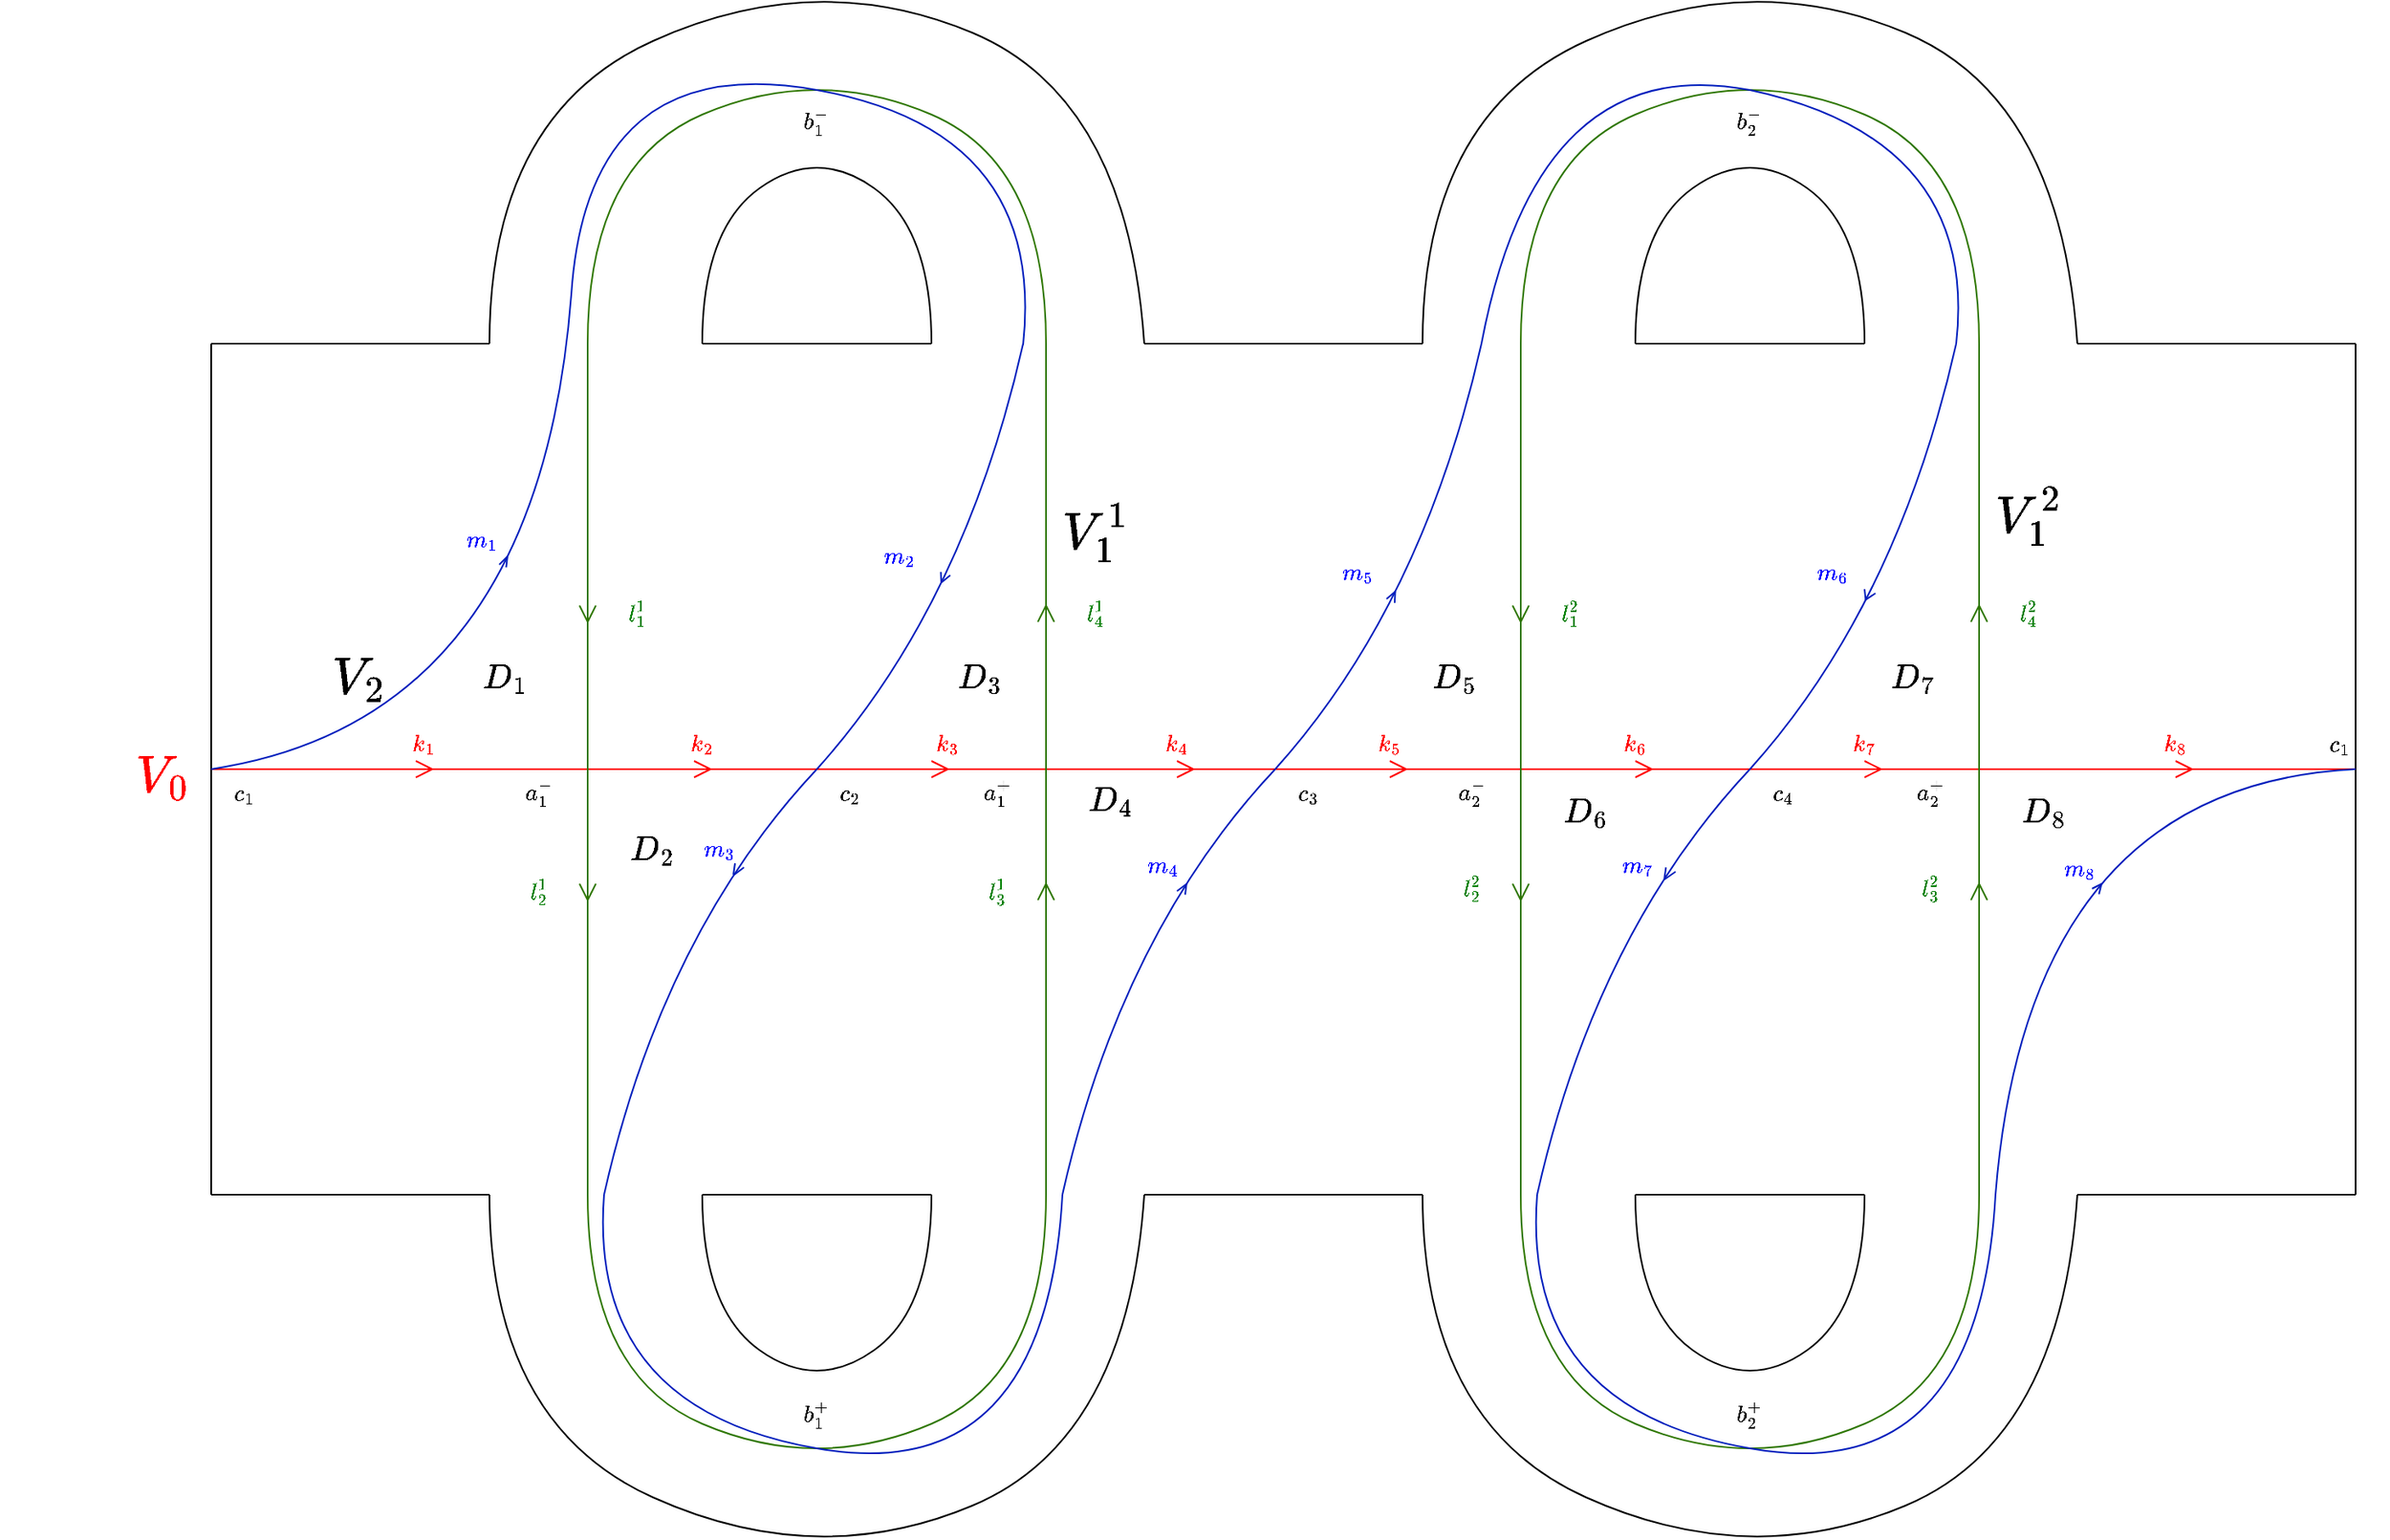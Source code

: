 <mxfile version="24.0.4" type="github">
  <diagram name="Page-1" id="Z_6jJXreDWMoBdkQwuBQ">
    <mxGraphModel dx="1500" dy="934" grid="1" gridSize="10" guides="1" tooltips="1" connect="1" arrows="1" fold="1" page="1" pageScale="1" pageWidth="1700" pageHeight="1100" math="1" shadow="0">
      <root>
        <mxCell id="0" />
        <mxCell id="1" parent="0" />
        <mxCell id="lzTJ7oMeltYPbNWA7_HH-1" value="" style="endArrow=none;html=1;rounded=0;" parent="1" edge="1">
          <mxGeometry width="50" height="50" relative="1" as="geometry">
            <mxPoint x="160" y="760" as="sourcePoint" />
            <mxPoint x="160" y="240" as="targetPoint" />
          </mxGeometry>
        </mxCell>
        <mxCell id="lzTJ7oMeltYPbNWA7_HH-2" value="" style="endArrow=none;html=1;rounded=0;" parent="1" edge="1">
          <mxGeometry width="50" height="50" relative="1" as="geometry">
            <mxPoint x="1470" y="760" as="sourcePoint" />
            <mxPoint x="1470" y="240" as="targetPoint" />
          </mxGeometry>
        </mxCell>
        <mxCell id="lzTJ7oMeltYPbNWA7_HH-3" value="" style="endArrow=none;html=1;rounded=0;" parent="1" edge="1">
          <mxGeometry width="50" height="50" relative="1" as="geometry">
            <mxPoint x="160" y="240" as="sourcePoint" />
            <mxPoint x="330" y="240" as="targetPoint" />
          </mxGeometry>
        </mxCell>
        <mxCell id="lzTJ7oMeltYPbNWA7_HH-4" value="" style="endArrow=none;html=1;rounded=0;" parent="1" edge="1">
          <mxGeometry width="50" height="50" relative="1" as="geometry">
            <mxPoint x="1300" y="240" as="sourcePoint" />
            <mxPoint x="1470" y="240" as="targetPoint" />
          </mxGeometry>
        </mxCell>
        <mxCell id="lzTJ7oMeltYPbNWA7_HH-5" value="" style="endArrow=none;html=1;rounded=0;" parent="1" edge="1">
          <mxGeometry width="50" height="50" relative="1" as="geometry">
            <mxPoint x="160" y="760" as="sourcePoint" />
            <mxPoint x="330" y="760" as="targetPoint" />
          </mxGeometry>
        </mxCell>
        <mxCell id="lzTJ7oMeltYPbNWA7_HH-6" value="" style="endArrow=none;html=1;rounded=0;" parent="1" edge="1">
          <mxGeometry width="50" height="50" relative="1" as="geometry">
            <mxPoint x="1300" y="760" as="sourcePoint" />
            <mxPoint x="1470" y="760" as="targetPoint" />
          </mxGeometry>
        </mxCell>
        <mxCell id="lzTJ7oMeltYPbNWA7_HH-7" value="" style="curved=1;endArrow=none;html=1;rounded=0;endFill=0;" parent="1" edge="1">
          <mxGeometry width="50" height="50" relative="1" as="geometry">
            <mxPoint x="330" y="240" as="sourcePoint" />
            <mxPoint x="730" y="240" as="targetPoint" />
            <Array as="points">
              <mxPoint x="330" y="100" />
              <mxPoint x="530" y="10" />
              <mxPoint x="720" y="90" />
            </Array>
          </mxGeometry>
        </mxCell>
        <mxCell id="lzTJ7oMeltYPbNWA7_HH-8" value="" style="endArrow=none;html=1;rounded=0;" parent="1" edge="1">
          <mxGeometry width="50" height="50" relative="1" as="geometry">
            <mxPoint x="730" y="240" as="sourcePoint" />
            <mxPoint x="900" y="240" as="targetPoint" />
          </mxGeometry>
        </mxCell>
        <mxCell id="lzTJ7oMeltYPbNWA7_HH-9" value="" style="curved=1;endArrow=none;html=1;rounded=0;endFill=0;" parent="1" edge="1">
          <mxGeometry width="50" height="50" relative="1" as="geometry">
            <mxPoint x="900" y="240" as="sourcePoint" />
            <mxPoint x="1300" y="240" as="targetPoint" />
            <Array as="points">
              <mxPoint x="900" y="100" />
              <mxPoint x="1100" y="10" />
              <mxPoint x="1290" y="90" />
            </Array>
          </mxGeometry>
        </mxCell>
        <mxCell id="lzTJ7oMeltYPbNWA7_HH-10" value="" style="curved=1;endArrow=none;html=1;rounded=0;endFill=0;" parent="1" edge="1">
          <mxGeometry width="50" height="50" relative="1" as="geometry">
            <mxPoint x="330" y="760" as="sourcePoint" />
            <mxPoint x="730" y="760" as="targetPoint" />
            <Array as="points">
              <mxPoint x="330" y="900" />
              <mxPoint x="530" y="990" />
              <mxPoint x="720" y="910" />
            </Array>
          </mxGeometry>
        </mxCell>
        <mxCell id="lzTJ7oMeltYPbNWA7_HH-11" value="" style="endArrow=none;html=1;rounded=0;" parent="1" edge="1">
          <mxGeometry width="50" height="50" relative="1" as="geometry">
            <mxPoint x="730" y="760" as="sourcePoint" />
            <mxPoint x="900" y="760" as="targetPoint" />
          </mxGeometry>
        </mxCell>
        <mxCell id="lzTJ7oMeltYPbNWA7_HH-12" value="" style="curved=1;endArrow=none;html=1;rounded=0;endFill=0;" parent="1" edge="1">
          <mxGeometry width="50" height="50" relative="1" as="geometry">
            <mxPoint x="900" y="760" as="sourcePoint" />
            <mxPoint x="1300" y="760" as="targetPoint" />
            <Array as="points">
              <mxPoint x="900" y="900" />
              <mxPoint x="1100" y="990" />
              <mxPoint x="1290" y="910" />
            </Array>
          </mxGeometry>
        </mxCell>
        <mxCell id="lzTJ7oMeltYPbNWA7_HH-13" value="" style="curved=1;endArrow=none;html=1;rounded=0;endFill=0;" parent="1" edge="1">
          <mxGeometry width="50" height="50" relative="1" as="geometry">
            <mxPoint x="460" y="240" as="sourcePoint" />
            <mxPoint x="600" y="240" as="targetPoint" />
            <Array as="points">
              <mxPoint x="460" y="170" />
              <mxPoint x="530" y="120" />
              <mxPoint x="600" y="170" />
            </Array>
          </mxGeometry>
        </mxCell>
        <mxCell id="lzTJ7oMeltYPbNWA7_HH-14" value="" style="curved=1;endArrow=none;html=1;rounded=0;endFill=0;" parent="1" edge="1">
          <mxGeometry width="50" height="50" relative="1" as="geometry">
            <mxPoint x="1030" y="240" as="sourcePoint" />
            <mxPoint x="1170" y="240" as="targetPoint" />
            <Array as="points">
              <mxPoint x="1030" y="170" />
              <mxPoint x="1100" y="120" />
              <mxPoint x="1170" y="170" />
            </Array>
          </mxGeometry>
        </mxCell>
        <mxCell id="lzTJ7oMeltYPbNWA7_HH-15" value="" style="endArrow=none;html=1;rounded=0;" parent="1" edge="1">
          <mxGeometry width="50" height="50" relative="1" as="geometry">
            <mxPoint x="460" y="240" as="sourcePoint" />
            <mxPoint x="600" y="240" as="targetPoint" />
          </mxGeometry>
        </mxCell>
        <mxCell id="lzTJ7oMeltYPbNWA7_HH-16" value="" style="endArrow=none;html=1;rounded=0;" parent="1" edge="1">
          <mxGeometry width="50" height="50" relative="1" as="geometry">
            <mxPoint x="1030" y="240" as="sourcePoint" />
            <mxPoint x="1170" y="240" as="targetPoint" />
          </mxGeometry>
        </mxCell>
        <mxCell id="lzTJ7oMeltYPbNWA7_HH-17" value="" style="curved=1;endArrow=none;html=1;rounded=0;endFill=0;" parent="1" edge="1">
          <mxGeometry width="50" height="50" relative="1" as="geometry">
            <mxPoint x="460" y="760.0" as="sourcePoint" />
            <mxPoint x="600" y="760.0" as="targetPoint" />
            <Array as="points">
              <mxPoint x="460" y="830.0" />
              <mxPoint x="530" y="880.0" />
              <mxPoint x="600" y="830.0" />
            </Array>
          </mxGeometry>
        </mxCell>
        <mxCell id="lzTJ7oMeltYPbNWA7_HH-18" value="" style="curved=1;endArrow=none;html=1;rounded=0;endFill=0;" parent="1" edge="1">
          <mxGeometry width="50" height="50" relative="1" as="geometry">
            <mxPoint x="1030" y="760.0" as="sourcePoint" />
            <mxPoint x="1170" y="760.0" as="targetPoint" />
            <Array as="points">
              <mxPoint x="1030" y="830.0" />
              <mxPoint x="1100" y="880.0" />
              <mxPoint x="1170" y="830.0" />
            </Array>
          </mxGeometry>
        </mxCell>
        <mxCell id="lzTJ7oMeltYPbNWA7_HH-19" value="" style="endArrow=none;html=1;rounded=0;" parent="1" edge="1">
          <mxGeometry width="50" height="50" relative="1" as="geometry">
            <mxPoint x="460" y="760" as="sourcePoint" />
            <mxPoint x="600" y="760" as="targetPoint" />
          </mxGeometry>
        </mxCell>
        <mxCell id="lzTJ7oMeltYPbNWA7_HH-20" value="" style="endArrow=none;html=1;rounded=0;" parent="1" edge="1">
          <mxGeometry width="50" height="50" relative="1" as="geometry">
            <mxPoint x="1030" y="760" as="sourcePoint" />
            <mxPoint x="1170" y="760" as="targetPoint" />
          </mxGeometry>
        </mxCell>
        <mxCell id="lzTJ7oMeltYPbNWA7_HH-21" value="" style="endArrow=none;html=1;rounded=0;fillColor=#e51400;strokeColor=#FF0000;" parent="1" edge="1">
          <mxGeometry width="50" height="50" relative="1" as="geometry">
            <mxPoint x="160" y="500" as="sourcePoint" />
            <mxPoint x="1470" y="500" as="targetPoint" />
          </mxGeometry>
        </mxCell>
        <mxCell id="lzTJ7oMeltYPbNWA7_HH-22" value="" style="endArrow=none;html=1;rounded=0;fillColor=#60a917;strokeColor=#2D7600;" parent="1" edge="1">
          <mxGeometry width="50" height="50" relative="1" as="geometry">
            <mxPoint x="390" y="760" as="sourcePoint" />
            <mxPoint x="390" y="240" as="targetPoint" />
          </mxGeometry>
        </mxCell>
        <mxCell id="lzTJ7oMeltYPbNWA7_HH-23" value="" style="endArrow=none;html=1;rounded=0;fillColor=#60a917;strokeColor=#2D7600;" parent="1" edge="1">
          <mxGeometry width="50" height="50" relative="1" as="geometry">
            <mxPoint x="670" y="760" as="sourcePoint" />
            <mxPoint x="670" y="240" as="targetPoint" />
          </mxGeometry>
        </mxCell>
        <mxCell id="lzTJ7oMeltYPbNWA7_HH-24" value="" style="endArrow=none;html=1;rounded=0;fillColor=#60a917;strokeColor=#2D7600;" parent="1" edge="1">
          <mxGeometry width="50" height="50" relative="1" as="geometry">
            <mxPoint x="960" y="760" as="sourcePoint" />
            <mxPoint x="960" y="240" as="targetPoint" />
          </mxGeometry>
        </mxCell>
        <mxCell id="lzTJ7oMeltYPbNWA7_HH-25" value="" style="endArrow=none;html=1;rounded=0;fillColor=#60a917;strokeColor=#2D7600;" parent="1" edge="1">
          <mxGeometry width="50" height="50" relative="1" as="geometry">
            <mxPoint x="1240" y="760" as="sourcePoint" />
            <mxPoint x="1240" y="240" as="targetPoint" />
          </mxGeometry>
        </mxCell>
        <mxCell id="lzTJ7oMeltYPbNWA7_HH-26" value="" style="curved=1;endArrow=none;html=1;rounded=0;endFill=0;fillColor=#60a917;strokeColor=#2D7600;" parent="1" edge="1">
          <mxGeometry width="50" height="50" relative="1" as="geometry">
            <mxPoint x="390" y="240" as="sourcePoint" />
            <mxPoint x="670" y="240" as="targetPoint" />
            <Array as="points">
              <mxPoint x="390" y="130" />
              <mxPoint x="530" y="70" />
              <mxPoint x="670" y="130" />
            </Array>
          </mxGeometry>
        </mxCell>
        <mxCell id="lzTJ7oMeltYPbNWA7_HH-27" value="" style="curved=1;endArrow=none;html=1;rounded=0;endFill=0;fillColor=#60a917;strokeColor=#2D7600;" parent="1" edge="1">
          <mxGeometry width="50" height="50" relative="1" as="geometry">
            <mxPoint x="960" y="240" as="sourcePoint" />
            <mxPoint x="1240" y="240" as="targetPoint" />
            <Array as="points">
              <mxPoint x="960" y="130" />
              <mxPoint x="1100" y="70" />
              <mxPoint x="1240" y="130" />
            </Array>
          </mxGeometry>
        </mxCell>
        <mxCell id="lzTJ7oMeltYPbNWA7_HH-28" value="" style="curved=1;endArrow=none;html=1;rounded=0;endFill=0;fillColor=#60a917;strokeColor=#2D7600;" parent="1" edge="1">
          <mxGeometry width="50" height="50" relative="1" as="geometry">
            <mxPoint x="390" y="760" as="sourcePoint" />
            <mxPoint x="670" y="760" as="targetPoint" />
            <Array as="points">
              <mxPoint x="390" y="870" />
              <mxPoint x="530" y="930" />
              <mxPoint x="670" y="870" />
            </Array>
          </mxGeometry>
        </mxCell>
        <mxCell id="lzTJ7oMeltYPbNWA7_HH-29" value="" style="curved=1;endArrow=none;html=1;rounded=0;endFill=0;fillColor=#60a917;strokeColor=#2D7600;" parent="1" edge="1">
          <mxGeometry width="50" height="50" relative="1" as="geometry">
            <mxPoint x="960" y="760" as="sourcePoint" />
            <mxPoint x="1240" y="760" as="targetPoint" />
            <Array as="points">
              <mxPoint x="960" y="870" />
              <mxPoint x="1100" y="930" />
              <mxPoint x="1240" y="870" />
            </Array>
          </mxGeometry>
        </mxCell>
        <mxCell id="lzTJ7oMeltYPbNWA7_HH-30" value="" style="curved=1;endArrow=none;html=1;rounded=0;endFill=0;fillColor=#0050ef;strokeColor=#001DBC;" parent="1" edge="1">
          <mxGeometry width="50" height="50" relative="1" as="geometry">
            <mxPoint x="160" y="500" as="sourcePoint" />
            <mxPoint x="380" y="210" as="targetPoint" />
            <Array as="points">
              <mxPoint x="360" y="470" />
            </Array>
          </mxGeometry>
        </mxCell>
        <mxCell id="lzTJ7oMeltYPbNWA7_HH-31" value="" style="curved=1;endArrow=none;html=1;rounded=0;endFill=0;fillColor=#0050ef;strokeColor=#001DBC;" parent="1" edge="1">
          <mxGeometry width="50" height="50" relative="1" as="geometry">
            <mxPoint x="380" y="210" as="sourcePoint" />
            <mxPoint x="530" y="85" as="targetPoint" />
            <Array as="points">
              <mxPoint x="390" y="60" />
            </Array>
          </mxGeometry>
        </mxCell>
        <mxCell id="lzTJ7oMeltYPbNWA7_HH-33" value="" style="curved=1;endArrow=none;html=1;rounded=0;endFill=0;fillColor=#0050ef;strokeColor=#001DBC;" parent="1" edge="1">
          <mxGeometry width="50" height="50" relative="1" as="geometry">
            <mxPoint x="656" y="240.727" as="sourcePoint" />
            <mxPoint x="530" y="85" as="targetPoint" />
            <Array as="points">
              <mxPoint x="670" y="110" />
            </Array>
          </mxGeometry>
        </mxCell>
        <mxCell id="lzTJ7oMeltYPbNWA7_HH-34" value="" style="curved=1;endArrow=none;html=1;rounded=0;endFill=0;fillColor=#0050ef;strokeColor=#001DBC;" parent="1" edge="1">
          <mxGeometry width="50" height="50" relative="1" as="geometry">
            <mxPoint x="530" y="500" as="sourcePoint" />
            <mxPoint x="656" y="240" as="targetPoint" />
            <Array as="points">
              <mxPoint x="620" y="400" />
            </Array>
          </mxGeometry>
        </mxCell>
        <mxCell id="lzTJ7oMeltYPbNWA7_HH-35" value="" style="curved=1;endArrow=none;html=1;rounded=0;endFill=0;fillColor=#0050ef;strokeColor=#001DBC;" parent="1" edge="1">
          <mxGeometry width="50" height="50" relative="1" as="geometry">
            <mxPoint x="530" y="500" as="sourcePoint" />
            <mxPoint x="400" y="760" as="targetPoint" />
            <Array as="points">
              <mxPoint x="436" y="600" />
            </Array>
          </mxGeometry>
        </mxCell>
        <mxCell id="lzTJ7oMeltYPbNWA7_HH-37" value="" style="curved=1;endArrow=none;html=1;rounded=0;endFill=0;fillColor=#0050ef;strokeColor=#001DBC;" parent="1" edge="1">
          <mxGeometry width="50" height="50" relative="1" as="geometry">
            <mxPoint x="400" y="760" as="sourcePoint" />
            <mxPoint x="530" y="915" as="targetPoint" />
            <Array as="points">
              <mxPoint x="390" y="890.727" />
            </Array>
          </mxGeometry>
        </mxCell>
        <mxCell id="lzTJ7oMeltYPbNWA7_HH-38" value="" style="curved=1;endArrow=none;html=1;rounded=0;endFill=0;fillColor=#0050ef;strokeColor=#001DBC;" parent="1" edge="1">
          <mxGeometry width="50" height="50" relative="1" as="geometry">
            <mxPoint x="680" y="760" as="sourcePoint" />
            <mxPoint x="530" y="915" as="targetPoint" />
            <Array as="points">
              <mxPoint x="670" y="940" />
            </Array>
          </mxGeometry>
        </mxCell>
        <mxCell id="lzTJ7oMeltYPbNWA7_HH-39" value="" style="curved=1;endArrow=none;html=1;rounded=0;endFill=0;fillColor=#0050ef;strokeColor=#001DBC;" parent="1" edge="1">
          <mxGeometry width="50" height="50" relative="1" as="geometry">
            <mxPoint x="810" y="500" as="sourcePoint" />
            <mxPoint x="680" y="760" as="targetPoint" />
            <Array as="points">
              <mxPoint x="716" y="600" />
            </Array>
          </mxGeometry>
        </mxCell>
        <mxCell id="lzTJ7oMeltYPbNWA7_HH-40" value="" style="curved=1;endArrow=none;html=1;rounded=0;endFill=0;fillColor=#0050ef;strokeColor=#001DBC;" parent="1" edge="1">
          <mxGeometry width="50" height="50" relative="1" as="geometry">
            <mxPoint x="810" y="500" as="sourcePoint" />
            <mxPoint x="936" y="240" as="targetPoint" />
            <Array as="points">
              <mxPoint x="900" y="400" />
            </Array>
          </mxGeometry>
        </mxCell>
        <mxCell id="lzTJ7oMeltYPbNWA7_HH-41" value="" style="curved=1;endArrow=none;html=1;rounded=0;endFill=0;fillColor=#0050ef;strokeColor=#001DBC;" parent="1" edge="1">
          <mxGeometry width="50" height="50" relative="1" as="geometry">
            <mxPoint x="936" y="240" as="sourcePoint" />
            <mxPoint x="1100" y="85" as="targetPoint" />
            <Array as="points">
              <mxPoint x="970" y="60" />
            </Array>
          </mxGeometry>
        </mxCell>
        <mxCell id="lzTJ7oMeltYPbNWA7_HH-42" value="" style="curved=1;endArrow=none;html=1;rounded=0;endFill=0;fillColor=#0050ef;strokeColor=#001DBC;" parent="1" edge="1">
          <mxGeometry width="50" height="50" relative="1" as="geometry">
            <mxPoint x="1226" y="240" as="sourcePoint" />
            <mxPoint x="1100" y="85" as="targetPoint" />
            <Array as="points">
              <mxPoint x="1240" y="115" />
            </Array>
          </mxGeometry>
        </mxCell>
        <mxCell id="lzTJ7oMeltYPbNWA7_HH-43" value="" style="curved=1;endArrow=none;html=1;rounded=0;endFill=0;fillColor=#0050ef;strokeColor=#001DBC;" parent="1" edge="1">
          <mxGeometry width="50" height="50" relative="1" as="geometry">
            <mxPoint x="1100" y="500" as="sourcePoint" />
            <mxPoint x="1226" y="240" as="targetPoint" />
            <Array as="points">
              <mxPoint x="1190" y="400" />
            </Array>
          </mxGeometry>
        </mxCell>
        <mxCell id="lzTJ7oMeltYPbNWA7_HH-44" value="" style="curved=1;endArrow=none;html=1;rounded=0;endFill=0;fillColor=#0050ef;strokeColor=#001DBC;" parent="1" edge="1">
          <mxGeometry width="50" height="50" relative="1" as="geometry">
            <mxPoint x="1100" y="500" as="sourcePoint" />
            <mxPoint x="970" y="760" as="targetPoint" />
            <Array as="points">
              <mxPoint x="1006" y="600" />
            </Array>
          </mxGeometry>
        </mxCell>
        <mxCell id="lzTJ7oMeltYPbNWA7_HH-45" value="" style="curved=1;endArrow=none;html=1;rounded=0;endFill=0;fillColor=#0050ef;strokeColor=#001DBC;" parent="1" edge="1">
          <mxGeometry width="50" height="50" relative="1" as="geometry">
            <mxPoint x="970" y="760" as="sourcePoint" />
            <mxPoint x="1100" y="915" as="targetPoint" />
            <Array as="points">
              <mxPoint x="960" y="890.727" />
            </Array>
          </mxGeometry>
        </mxCell>
        <mxCell id="lzTJ7oMeltYPbNWA7_HH-46" value="" style="curved=1;endArrow=none;html=1;rounded=0;endFill=0;fillColor=#0050ef;strokeColor=#001DBC;" parent="1" edge="1">
          <mxGeometry width="50" height="50" relative="1" as="geometry">
            <mxPoint x="1250" y="760" as="sourcePoint" />
            <mxPoint x="1100" y="915" as="targetPoint" />
            <Array as="points">
              <mxPoint x="1240" y="940" />
            </Array>
          </mxGeometry>
        </mxCell>
        <mxCell id="lzTJ7oMeltYPbNWA7_HH-47" value="" style="curved=1;endArrow=none;html=1;rounded=0;endFill=0;fillColor=#0050ef;strokeColor=#001DBC;" parent="1" edge="1">
          <mxGeometry width="50" height="50" relative="1" as="geometry">
            <mxPoint x="1470" y="500" as="sourcePoint" />
            <mxPoint x="1250" y="760" as="targetPoint" />
            <Array as="points">
              <mxPoint x="1270" y="510" />
            </Array>
          </mxGeometry>
        </mxCell>
        <mxCell id="lzTJ7oMeltYPbNWA7_HH-48" value="$$\textcolor{red}{V_0}$$" style="text;html=1;align=center;verticalAlign=middle;whiteSpace=wrap;rounded=0;fontSize=27;" parent="1" vertex="1">
          <mxGeometry x="100" y="490" width="60" height="30" as="geometry" />
        </mxCell>
        <mxCell id="lzTJ7oMeltYPbNWA7_HH-49" value="$$V_1^1$$" style="text;html=1;align=center;verticalAlign=middle;whiteSpace=wrap;rounded=0;fontSize=27;" parent="1" vertex="1">
          <mxGeometry x="670" y="340" width="60" height="30" as="geometry" />
        </mxCell>
        <mxCell id="lzTJ7oMeltYPbNWA7_HH-50" value="&lt;div&gt;$$V_1^2$$&lt;/div&gt;" style="text;html=1;align=center;verticalAlign=middle;whiteSpace=wrap;rounded=0;fontSize=27;" parent="1" vertex="1">
          <mxGeometry x="1240" y="330" width="60" height="30" as="geometry" />
        </mxCell>
        <mxCell id="lzTJ7oMeltYPbNWA7_HH-53" value="$$V_2$$" style="text;html=1;align=center;verticalAlign=middle;whiteSpace=wrap;rounded=0;fontSize=27;" parent="1" vertex="1">
          <mxGeometry x="220" y="430" width="60" height="30" as="geometry" />
        </mxCell>
        <mxCell id="lzTJ7oMeltYPbNWA7_HH-57" value="" style="endArrow=none;html=1;rounded=0;fillColor=#0050ef;strokeColor=#001DBC;" parent="1" edge="1">
          <mxGeometry width="50" height="50" relative="1" as="geometry">
            <mxPoint x="336" y="375" as="sourcePoint" />
            <mxPoint x="341" y="370" as="targetPoint" />
          </mxGeometry>
        </mxCell>
        <mxCell id="lzTJ7oMeltYPbNWA7_HH-58" value="" style="endArrow=none;html=1;rounded=0;fillColor=#0050ef;strokeColor=#001DBC;" parent="1" edge="1">
          <mxGeometry width="50" height="50" relative="1" as="geometry">
            <mxPoint x="340.2" y="376.7" as="sourcePoint" />
            <mxPoint x="341" y="370" as="targetPoint" />
          </mxGeometry>
        </mxCell>
        <mxCell id="lzTJ7oMeltYPbNWA7_HH-59" value="$$\textcolor{blue}{m_1}$$" style="text;html=1;align=center;verticalAlign=middle;whiteSpace=wrap;rounded=0;" parent="1" vertex="1">
          <mxGeometry x="310" y="350" width="30" height="20" as="geometry" />
        </mxCell>
        <mxCell id="lzTJ7oMeltYPbNWA7_HH-60" value="" style="endArrow=none;html=1;rounded=0;fillColor=#0050ef;strokeColor=#001DBC;" parent="1" edge="1">
          <mxGeometry width="50" height="50" relative="1" as="geometry">
            <mxPoint x="605.75" y="379.5" as="sourcePoint" />
            <mxPoint x="606" y="386" as="targetPoint" />
          </mxGeometry>
        </mxCell>
        <mxCell id="lzTJ7oMeltYPbNWA7_HH-62" value="" style="endArrow=none;html=1;rounded=0;fillColor=#0050ef;strokeColor=#001DBC;" parent="1" edge="1">
          <mxGeometry width="50" height="50" relative="1" as="geometry">
            <mxPoint x="611.5" y="381.5" as="sourcePoint" />
            <mxPoint x="606" y="386" as="targetPoint" />
          </mxGeometry>
        </mxCell>
        <mxCell id="lzTJ7oMeltYPbNWA7_HH-63" value="$$\textcolor{blue}{m_2}$$" style="text;html=1;align=center;verticalAlign=middle;whiteSpace=wrap;rounded=0;" parent="1" vertex="1">
          <mxGeometry x="560" y="360" width="40" height="20" as="geometry" />
        </mxCell>
        <mxCell id="lzTJ7oMeltYPbNWA7_HH-64" value="" style="endArrow=none;html=1;rounded=0;fillColor=#0050ef;strokeColor=#001DBC;" parent="1" edge="1">
          <mxGeometry width="50" height="50" relative="1" as="geometry">
            <mxPoint x="485.5" y="560" as="sourcePoint" />
            <mxPoint x="479.5" y="564.5" as="targetPoint" />
          </mxGeometry>
        </mxCell>
        <mxCell id="lzTJ7oMeltYPbNWA7_HH-65" value="" style="endArrow=none;html=1;rounded=0;fillColor=#0050ef;strokeColor=#001DBC;" parent="1" edge="1">
          <mxGeometry width="50" height="50" relative="1" as="geometry">
            <mxPoint x="480" y="557.5" as="sourcePoint" />
            <mxPoint x="479" y="564.5" as="targetPoint" />
          </mxGeometry>
        </mxCell>
        <mxCell id="lzTJ7oMeltYPbNWA7_HH-66" value="$$\textcolor{blue}{m_3}$$" style="text;html=1;align=center;verticalAlign=middle;whiteSpace=wrap;rounded=0;" parent="1" vertex="1">
          <mxGeometry x="450" y="541.5" width="40" height="15" as="geometry" />
        </mxCell>
        <mxCell id="lzTJ7oMeltYPbNWA7_HH-67" value="" style="endArrow=none;html=1;rounded=0;fillColor=#0050ef;strokeColor=#001DBC;" parent="1" edge="1">
          <mxGeometry width="50" height="50" relative="1" as="geometry">
            <mxPoint x="755" y="576.7" as="sourcePoint" />
            <mxPoint x="755.8" y="570" as="targetPoint" />
          </mxGeometry>
        </mxCell>
        <mxCell id="lzTJ7oMeltYPbNWA7_HH-70" value="" style="endArrow=none;html=1;rounded=0;fillColor=#0050ef;strokeColor=#001DBC;" parent="1" edge="1">
          <mxGeometry width="50" height="50" relative="1" as="geometry">
            <mxPoint x="756" y="570" as="sourcePoint" />
            <mxPoint x="750" y="574.5" as="targetPoint" />
          </mxGeometry>
        </mxCell>
        <mxCell id="lzTJ7oMeltYPbNWA7_HH-71" value="&lt;div&gt;$$\textcolor{blue}{m_4}$$&lt;/div&gt;" style="text;whiteSpace=wrap;html=1;" parent="1" vertex="1">
          <mxGeometry x="730" y="533" width="20" height="17" as="geometry" />
        </mxCell>
        <mxCell id="lzTJ7oMeltYPbNWA7_HH-73" value="" style="endArrow=none;html=1;rounded=0;fillColor=#0050ef;strokeColor=#001DBC;" parent="1" edge="1">
          <mxGeometry width="50" height="50" relative="1" as="geometry">
            <mxPoint x="883.3" y="391.5" as="sourcePoint" />
            <mxPoint x="878" y="396" as="targetPoint" />
          </mxGeometry>
        </mxCell>
        <mxCell id="lzTJ7oMeltYPbNWA7_HH-74" value="" style="endArrow=none;html=1;rounded=0;fillColor=#0050ef;strokeColor=#001DBC;" parent="1" edge="1">
          <mxGeometry width="50" height="50" relative="1" as="geometry">
            <mxPoint x="883.3" y="391.5" as="sourcePoint" />
            <mxPoint x="883" y="398.4" as="targetPoint" />
          </mxGeometry>
        </mxCell>
        <mxCell id="lzTJ7oMeltYPbNWA7_HH-75" value="$$\textcolor{blue}{m_5}$$" style="text;html=1;align=center;verticalAlign=middle;whiteSpace=wrap;rounded=0;" parent="1" vertex="1">
          <mxGeometry x="840" y="370" width="40" height="20" as="geometry" />
        </mxCell>
        <mxCell id="lzTJ7oMeltYPbNWA7_HH-76" value="" style="endArrow=none;html=1;rounded=0;fillColor=#0050ef;strokeColor=#001DBC;" parent="1" edge="1">
          <mxGeometry width="50" height="50" relative="1" as="geometry">
            <mxPoint x="1170" y="390" as="sourcePoint" />
            <mxPoint x="1170.7" y="396.5" as="targetPoint" />
          </mxGeometry>
        </mxCell>
        <mxCell id="lzTJ7oMeltYPbNWA7_HH-77" value="" style="endArrow=none;html=1;rounded=0;fillColor=#0050ef;strokeColor=#001DBC;" parent="1" edge="1">
          <mxGeometry width="50" height="50" relative="1" as="geometry">
            <mxPoint x="1176.7" y="392.5" as="sourcePoint" />
            <mxPoint x="1170.7" y="396.5" as="targetPoint" />
          </mxGeometry>
        </mxCell>
        <mxCell id="lzTJ7oMeltYPbNWA7_HH-78" value="$$\textcolor{blue}{m_6}$$" style="text;html=1;align=center;verticalAlign=middle;whiteSpace=wrap;rounded=0;" parent="1" vertex="1">
          <mxGeometry x="1130" y="370" width="40" height="20" as="geometry" />
        </mxCell>
        <mxCell id="Ac29h0w5A5MmM1AmGKm3-1" value="" style="endArrow=none;html=1;rounded=0;fillColor=#0050ef;strokeColor=#001DBC;" edge="1" parent="1">
          <mxGeometry width="50" height="50" relative="1" as="geometry">
            <mxPoint x="1048.7" y="560" as="sourcePoint" />
            <mxPoint x="1047.7" y="567" as="targetPoint" />
          </mxGeometry>
        </mxCell>
        <mxCell id="Ac29h0w5A5MmM1AmGKm3-2" value="" style="endArrow=none;html=1;rounded=0;fillColor=#0050ef;strokeColor=#001DBC;" edge="1" parent="1">
          <mxGeometry width="50" height="50" relative="1" as="geometry">
            <mxPoint x="1054.6" y="562.6" as="sourcePoint" />
            <mxPoint x="1047.6" y="567.5" as="targetPoint" />
          </mxGeometry>
        </mxCell>
        <mxCell id="Ac29h0w5A5MmM1AmGKm3-3" value="$$\textcolor{blue}{m_7}$$" style="text;whiteSpace=wrap;html=1;" vertex="1" parent="1">
          <mxGeometry x="1020" y="533" width="20" height="17" as="geometry" />
        </mxCell>
        <mxCell id="Ac29h0w5A5MmM1AmGKm3-4" value="" style="endArrow=none;html=1;rounded=0;fillColor=#0050ef;strokeColor=#001DBC;" edge="1" parent="1">
          <mxGeometry width="50" height="50" relative="1" as="geometry">
            <mxPoint x="1315" y="570" as="sourcePoint" />
            <mxPoint x="1309" y="573" as="targetPoint" />
          </mxGeometry>
        </mxCell>
        <mxCell id="Ac29h0w5A5MmM1AmGKm3-5" value="" style="endArrow=none;html=1;rounded=0;fillColor=#0050ef;strokeColor=#001DBC;" edge="1" parent="1">
          <mxGeometry width="50" height="50" relative="1" as="geometry">
            <mxPoint x="1313.2" y="576.4" as="sourcePoint" />
            <mxPoint x="1314.8" y="570" as="targetPoint" />
          </mxGeometry>
        </mxCell>
        <mxCell id="Ac29h0w5A5MmM1AmGKm3-6" value="$$\textcolor{blue}{m_8}$$" style="text;whiteSpace=wrap;html=1;" vertex="1" parent="1">
          <mxGeometry x="1290" y="535" width="20" height="17" as="geometry" />
        </mxCell>
        <mxCell id="Ac29h0w5A5MmM1AmGKm3-8" value="" style="endArrow=none;html=1;rounded=0;fillColor=#e51400;strokeColor=#ff0000;" edge="1" parent="1">
          <mxGeometry width="50" height="50" relative="1" as="geometry">
            <mxPoint x="295" y="500" as="sourcePoint" />
            <mxPoint x="285" y="495" as="targetPoint" />
          </mxGeometry>
        </mxCell>
        <mxCell id="Ac29h0w5A5MmM1AmGKm3-9" value="" style="endArrow=none;html=1;rounded=0;fillColor=#e51400;strokeColor=#ff0000;" edge="1" parent="1">
          <mxGeometry width="50" height="50" relative="1" as="geometry">
            <mxPoint x="285" y="505" as="sourcePoint" />
            <mxPoint x="295" y="500" as="targetPoint" />
          </mxGeometry>
        </mxCell>
        <mxCell id="Ac29h0w5A5MmM1AmGKm3-10" value="$$\textcolor{red}{k_1}$$" style="text;html=1;align=center;verticalAlign=middle;whiteSpace=wrap;rounded=0;" vertex="1" parent="1">
          <mxGeometry x="260" y="470" width="60" height="30" as="geometry" />
        </mxCell>
        <mxCell id="Ac29h0w5A5MmM1AmGKm3-11" value="" style="endArrow=none;html=1;rounded=0;fillColor=#e51400;strokeColor=#FF0000;" edge="1" parent="1">
          <mxGeometry width="50" height="50" relative="1" as="geometry">
            <mxPoint x="465" y="500" as="sourcePoint" />
            <mxPoint x="455" y="495" as="targetPoint" />
          </mxGeometry>
        </mxCell>
        <mxCell id="Ac29h0w5A5MmM1AmGKm3-12" value="" style="endArrow=none;html=1;rounded=0;fillColor=#e51400;strokeColor=#FF0000;" edge="1" parent="1">
          <mxGeometry width="50" height="50" relative="1" as="geometry">
            <mxPoint x="455" y="505" as="sourcePoint" />
            <mxPoint x="465" y="500" as="targetPoint" />
          </mxGeometry>
        </mxCell>
        <mxCell id="Ac29h0w5A5MmM1AmGKm3-13" value="$$\textcolor{red}{k_2}$$" style="text;html=1;align=center;verticalAlign=middle;whiteSpace=wrap;rounded=0;" vertex="1" parent="1">
          <mxGeometry x="430" y="470" width="60" height="30" as="geometry" />
        </mxCell>
        <mxCell id="Ac29h0w5A5MmM1AmGKm3-14" value="" style="endArrow=none;html=1;rounded=0;fillColor=#e51400;strokeColor=#FF0000;" edge="1" parent="1">
          <mxGeometry width="50" height="50" relative="1" as="geometry">
            <mxPoint x="600" y="505" as="sourcePoint" />
            <mxPoint x="610" y="500" as="targetPoint" />
          </mxGeometry>
        </mxCell>
        <mxCell id="Ac29h0w5A5MmM1AmGKm3-15" value="" style="endArrow=none;html=1;rounded=0;fillColor=#e51400;strokeColor=#ff0000;" edge="1" parent="1">
          <mxGeometry width="50" height="50" relative="1" as="geometry">
            <mxPoint x="610" y="500" as="sourcePoint" />
            <mxPoint x="600" y="495" as="targetPoint" />
          </mxGeometry>
        </mxCell>
        <mxCell id="Ac29h0w5A5MmM1AmGKm3-16" value="$$\textcolor{red}{k_3}$$" style="text;html=1;align=center;verticalAlign=middle;whiteSpace=wrap;rounded=0;" vertex="1" parent="1">
          <mxGeometry x="580" y="470" width="60" height="30" as="geometry" />
        </mxCell>
        <mxCell id="Ac29h0w5A5MmM1AmGKm3-17" value="" style="endArrow=none;html=1;rounded=0;fillColor=#e51400;strokeColor=#FF0000;" edge="1" parent="1">
          <mxGeometry width="50" height="50" relative="1" as="geometry">
            <mxPoint x="760" y="500" as="sourcePoint" />
            <mxPoint x="750" y="495" as="targetPoint" />
          </mxGeometry>
        </mxCell>
        <mxCell id="Ac29h0w5A5MmM1AmGKm3-18" value="" style="endArrow=none;html=1;rounded=0;fillColor=#e51400;strokeColor=#FF0000;" edge="1" parent="1">
          <mxGeometry width="50" height="50" relative="1" as="geometry">
            <mxPoint x="750" y="505" as="sourcePoint" />
            <mxPoint x="760" y="500" as="targetPoint" />
          </mxGeometry>
        </mxCell>
        <mxCell id="Ac29h0w5A5MmM1AmGKm3-19" value="$$\textcolor{red}{k_4}$$" style="text;html=1;align=center;verticalAlign=middle;whiteSpace=wrap;rounded=0;" vertex="1" parent="1">
          <mxGeometry x="720" y="470" width="60" height="30" as="geometry" />
        </mxCell>
        <mxCell id="Ac29h0w5A5MmM1AmGKm3-20" value="" style="endArrow=none;html=1;rounded=0;fillColor=#e51400;strokeColor=#FF0000;" edge="1" parent="1">
          <mxGeometry width="50" height="50" relative="1" as="geometry">
            <mxPoint x="890" y="500" as="sourcePoint" />
            <mxPoint x="880" y="495" as="targetPoint" />
          </mxGeometry>
        </mxCell>
        <mxCell id="Ac29h0w5A5MmM1AmGKm3-21" value="" style="endArrow=none;html=1;rounded=0;fillColor=#e51400;strokeColor=#FF0000;" edge="1" parent="1">
          <mxGeometry width="50" height="50" relative="1" as="geometry">
            <mxPoint x="880" y="505" as="sourcePoint" />
            <mxPoint x="890" y="500" as="targetPoint" />
          </mxGeometry>
        </mxCell>
        <mxCell id="Ac29h0w5A5MmM1AmGKm3-22" value="$$\textcolor{red}{k_5}$$" style="text;html=1;align=center;verticalAlign=middle;whiteSpace=wrap;rounded=0;" vertex="1" parent="1">
          <mxGeometry x="850" y="470" width="60" height="30" as="geometry" />
        </mxCell>
        <mxCell id="Ac29h0w5A5MmM1AmGKm3-23" value="" style="endArrow=none;html=1;rounded=0;strokeColor=#FF0000;" edge="1" parent="1">
          <mxGeometry width="50" height="50" relative="1" as="geometry">
            <mxPoint x="1040" y="500" as="sourcePoint" />
            <mxPoint x="1030" y="495" as="targetPoint" />
          </mxGeometry>
        </mxCell>
        <mxCell id="Ac29h0w5A5MmM1AmGKm3-24" value="" style="endArrow=none;html=1;rounded=0;strokeColor=#FF0000;" edge="1" parent="1">
          <mxGeometry width="50" height="50" relative="1" as="geometry">
            <mxPoint x="1030" y="505" as="sourcePoint" />
            <mxPoint x="1040" y="500" as="targetPoint" />
          </mxGeometry>
        </mxCell>
        <mxCell id="Ac29h0w5A5MmM1AmGKm3-25" value="$$\textcolor{red}{k_6}$$" style="text;html=1;align=center;verticalAlign=middle;whiteSpace=wrap;rounded=0;" vertex="1" parent="1">
          <mxGeometry x="1000" y="470" width="60" height="30" as="geometry" />
        </mxCell>
        <mxCell id="Ac29h0w5A5MmM1AmGKm3-26" value="" style="endArrow=none;html=1;rounded=0;strokeColor=#FF0000;" edge="1" parent="1">
          <mxGeometry width="50" height="50" relative="1" as="geometry">
            <mxPoint x="1180" y="500" as="sourcePoint" />
            <mxPoint x="1170" y="495" as="targetPoint" />
          </mxGeometry>
        </mxCell>
        <mxCell id="Ac29h0w5A5MmM1AmGKm3-27" value="" style="endArrow=none;html=1;rounded=0;strokeColor=#FF0000;" edge="1" parent="1">
          <mxGeometry width="50" height="50" relative="1" as="geometry">
            <mxPoint x="1170" y="505" as="sourcePoint" />
            <mxPoint x="1180" y="500" as="targetPoint" />
          </mxGeometry>
        </mxCell>
        <mxCell id="Ac29h0w5A5MmM1AmGKm3-28" value="$$\textcolor{red}{k_7}$$" style="text;html=1;align=center;verticalAlign=middle;whiteSpace=wrap;rounded=0;" vertex="1" parent="1">
          <mxGeometry x="1140" y="470" width="60" height="30" as="geometry" />
        </mxCell>
        <mxCell id="Ac29h0w5A5MmM1AmGKm3-29" value="" style="endArrow=none;html=1;rounded=0;strokeColor=#FF0000;" edge="1" parent="1">
          <mxGeometry width="50" height="50" relative="1" as="geometry">
            <mxPoint x="1370" y="500" as="sourcePoint" />
            <mxPoint x="1360" y="495" as="targetPoint" />
          </mxGeometry>
        </mxCell>
        <mxCell id="Ac29h0w5A5MmM1AmGKm3-30" value="" style="endArrow=none;html=1;rounded=0;strokeColor=#FF0000;" edge="1" parent="1">
          <mxGeometry width="50" height="50" relative="1" as="geometry">
            <mxPoint x="1360" y="505" as="sourcePoint" />
            <mxPoint x="1370" y="500" as="targetPoint" />
          </mxGeometry>
        </mxCell>
        <mxCell id="Ac29h0w5A5MmM1AmGKm3-31" value="$$\textcolor{red}{k_8}$$" style="text;html=1;align=center;verticalAlign=middle;whiteSpace=wrap;rounded=0;" vertex="1" parent="1">
          <mxGeometry x="1330" y="470" width="60" height="30" as="geometry" />
        </mxCell>
        <mxCell id="Ac29h0w5A5MmM1AmGKm3-32" value="" style="endArrow=none;html=1;rounded=0;fillColor=#60a917;strokeColor=#2D7600;" edge="1" parent="1">
          <mxGeometry width="50" height="50" relative="1" as="geometry">
            <mxPoint x="390" y="410" as="sourcePoint" />
            <mxPoint x="395" y="400" as="targetPoint" />
          </mxGeometry>
        </mxCell>
        <mxCell id="Ac29h0w5A5MmM1AmGKm3-33" value="" style="endArrow=none;html=1;rounded=0;fillColor=#60a917;strokeColor=#2D7600;" edge="1" parent="1">
          <mxGeometry width="50" height="50" relative="1" as="geometry">
            <mxPoint x="390" y="410" as="sourcePoint" />
            <mxPoint x="385" y="400" as="targetPoint" />
          </mxGeometry>
        </mxCell>
        <mxCell id="Ac29h0w5A5MmM1AmGKm3-34" value="$$\textcolor{green}{l_1^1}$$" style="text;html=1;align=center;verticalAlign=middle;whiteSpace=wrap;rounded=0;" vertex="1" parent="1">
          <mxGeometry x="390" y="390" width="60" height="30" as="geometry" />
        </mxCell>
        <mxCell id="Ac29h0w5A5MmM1AmGKm3-35" value="$$\textcolor{green}{l_2^1}$$" style="text;html=1;align=center;verticalAlign=middle;whiteSpace=wrap;rounded=0;" vertex="1" parent="1">
          <mxGeometry x="330" y="560" width="60" height="30" as="geometry" />
        </mxCell>
        <mxCell id="Ac29h0w5A5MmM1AmGKm3-36" value="" style="endArrow=none;html=1;rounded=0;fillColor=#60a917;strokeColor=#2D7600;" edge="1" parent="1">
          <mxGeometry width="50" height="50" relative="1" as="geometry">
            <mxPoint x="390" y="580" as="sourcePoint" />
            <mxPoint x="385" y="570" as="targetPoint" />
          </mxGeometry>
        </mxCell>
        <mxCell id="Ac29h0w5A5MmM1AmGKm3-37" value="" style="endArrow=none;html=1;rounded=0;fillColor=#60a917;strokeColor=#2D7600;" edge="1" parent="1">
          <mxGeometry width="50" height="50" relative="1" as="geometry">
            <mxPoint x="390" y="580" as="sourcePoint" />
            <mxPoint x="395" y="570" as="targetPoint" />
          </mxGeometry>
        </mxCell>
        <mxCell id="Ac29h0w5A5MmM1AmGKm3-38" value="" style="endArrow=none;html=1;rounded=0;fillColor=#60a917;strokeColor=#2D7600;" edge="1" parent="1">
          <mxGeometry width="50" height="50" relative="1" as="geometry">
            <mxPoint x="665" y="580" as="sourcePoint" />
            <mxPoint x="670" y="570" as="targetPoint" />
          </mxGeometry>
        </mxCell>
        <mxCell id="Ac29h0w5A5MmM1AmGKm3-39" value="" style="endArrow=none;html=1;rounded=0;fillColor=#60a917;strokeColor=#2D7600;" edge="1" parent="1">
          <mxGeometry width="50" height="50" relative="1" as="geometry">
            <mxPoint x="675" y="580" as="sourcePoint" />
            <mxPoint x="670" y="570" as="targetPoint" />
          </mxGeometry>
        </mxCell>
        <mxCell id="Ac29h0w5A5MmM1AmGKm3-40" value="$$\textcolor{green}{l_3^1}$$" style="text;html=1;align=center;verticalAlign=middle;whiteSpace=wrap;rounded=0;" vertex="1" parent="1">
          <mxGeometry x="610" y="560" width="60" height="30" as="geometry" />
        </mxCell>
        <mxCell id="Ac29h0w5A5MmM1AmGKm3-41" value="" style="endArrow=none;html=1;rounded=0;fillColor=#60a917;strokeColor=#2D7600;" edge="1" parent="1">
          <mxGeometry width="50" height="50" relative="1" as="geometry">
            <mxPoint x="665" y="410" as="sourcePoint" />
            <mxPoint x="670" y="400" as="targetPoint" />
          </mxGeometry>
        </mxCell>
        <mxCell id="Ac29h0w5A5MmM1AmGKm3-42" value="" style="endArrow=none;html=1;rounded=0;fillColor=#60a917;strokeColor=#2D7600;" edge="1" parent="1">
          <mxGeometry width="50" height="50" relative="1" as="geometry">
            <mxPoint x="675" y="410" as="sourcePoint" />
            <mxPoint x="670" y="400" as="targetPoint" />
          </mxGeometry>
        </mxCell>
        <mxCell id="Ac29h0w5A5MmM1AmGKm3-43" value="$$\textcolor{green}{l_4^1}$$" style="text;html=1;align=center;verticalAlign=middle;whiteSpace=wrap;rounded=0;" vertex="1" parent="1">
          <mxGeometry x="670" y="390" width="60" height="30" as="geometry" />
        </mxCell>
        <mxCell id="Ac29h0w5A5MmM1AmGKm3-44" value="" style="endArrow=none;html=1;rounded=0;fillColor=#60a917;strokeColor=#2D7600;" edge="1" parent="1">
          <mxGeometry width="50" height="50" relative="1" as="geometry">
            <mxPoint x="960" y="410" as="sourcePoint" />
            <mxPoint x="955" y="400" as="targetPoint" />
          </mxGeometry>
        </mxCell>
        <mxCell id="Ac29h0w5A5MmM1AmGKm3-45" value="" style="endArrow=none;html=1;rounded=0;fillColor=#60a917;strokeColor=#2D7600;" edge="1" parent="1">
          <mxGeometry width="50" height="50" relative="1" as="geometry">
            <mxPoint x="960" y="410" as="sourcePoint" />
            <mxPoint x="965" y="400" as="targetPoint" />
          </mxGeometry>
        </mxCell>
        <mxCell id="Ac29h0w5A5MmM1AmGKm3-46" value="$$\textcolor{green}{l_1^2}$$" style="text;html=1;align=center;verticalAlign=middle;whiteSpace=wrap;rounded=0;" vertex="1" parent="1">
          <mxGeometry x="960" y="390" width="60" height="30" as="geometry" />
        </mxCell>
        <mxCell id="Ac29h0w5A5MmM1AmGKm3-47" value="" style="endArrow=none;html=1;rounded=0;fillColor=#60a917;strokeColor=#2D7600;" edge="1" parent="1">
          <mxGeometry width="50" height="50" relative="1" as="geometry">
            <mxPoint x="960" y="580" as="sourcePoint" />
            <mxPoint x="955" y="570" as="targetPoint" />
          </mxGeometry>
        </mxCell>
        <mxCell id="Ac29h0w5A5MmM1AmGKm3-48" value="" style="endArrow=none;html=1;rounded=0;fillColor=#60a917;strokeColor=#2D7600;" edge="1" parent="1">
          <mxGeometry width="50" height="50" relative="1" as="geometry">
            <mxPoint x="960" y="580" as="sourcePoint" />
            <mxPoint x="965" y="570" as="targetPoint" />
          </mxGeometry>
        </mxCell>
        <mxCell id="Ac29h0w5A5MmM1AmGKm3-49" value="$$\textcolor{green}{l_2^2}$$" style="text;html=1;align=center;verticalAlign=middle;whiteSpace=wrap;rounded=0;" vertex="1" parent="1">
          <mxGeometry x="900" y="557.5" width="60" height="30" as="geometry" />
        </mxCell>
        <mxCell id="Ac29h0w5A5MmM1AmGKm3-50" value="$$\textcolor{green}{l_4^2}$$" style="text;html=1;align=center;verticalAlign=middle;whiteSpace=wrap;rounded=0;" vertex="1" parent="1">
          <mxGeometry x="1240" y="390" width="60" height="30" as="geometry" />
        </mxCell>
        <mxCell id="Ac29h0w5A5MmM1AmGKm3-51" value="" style="endArrow=none;html=1;rounded=0;fillColor=#60a917;strokeColor=#2D7600;" edge="1" parent="1">
          <mxGeometry width="50" height="50" relative="1" as="geometry">
            <mxPoint x="1245" y="580" as="sourcePoint" />
            <mxPoint x="1240" y="570" as="targetPoint" />
          </mxGeometry>
        </mxCell>
        <mxCell id="Ac29h0w5A5MmM1AmGKm3-52" value="" style="endArrow=none;html=1;rounded=0;fillColor=#60a917;strokeColor=#2D7600;" edge="1" parent="1">
          <mxGeometry width="50" height="50" relative="1" as="geometry">
            <mxPoint x="1235" y="580" as="sourcePoint" />
            <mxPoint x="1240" y="570" as="targetPoint" />
          </mxGeometry>
        </mxCell>
        <mxCell id="Ac29h0w5A5MmM1AmGKm3-53" value="" style="endArrow=none;html=1;rounded=0;fillColor=#60a917;strokeColor=#2D7600;" edge="1" parent="1">
          <mxGeometry width="50" height="50" relative="1" as="geometry">
            <mxPoint x="1235" y="410" as="sourcePoint" />
            <mxPoint x="1240" y="400" as="targetPoint" />
          </mxGeometry>
        </mxCell>
        <mxCell id="Ac29h0w5A5MmM1AmGKm3-54" value="" style="endArrow=none;html=1;rounded=0;fillColor=#60a917;strokeColor=#2D7600;" edge="1" parent="1">
          <mxGeometry width="50" height="50" relative="1" as="geometry">
            <mxPoint x="1245" y="410" as="sourcePoint" />
            <mxPoint x="1240" y="400" as="targetPoint" />
          </mxGeometry>
        </mxCell>
        <mxCell id="Ac29h0w5A5MmM1AmGKm3-55" value="$$\textcolor{green}{l_3^2}$$" style="text;html=1;align=center;verticalAlign=middle;whiteSpace=wrap;rounded=0;" vertex="1" parent="1">
          <mxGeometry x="1180" y="557.5" width="60" height="30" as="geometry" />
        </mxCell>
        <mxCell id="Ac29h0w5A5MmM1AmGKm3-57" value="$$c_1$$" style="text;html=1;align=center;verticalAlign=middle;whiteSpace=wrap;rounded=0;" vertex="1" parent="1">
          <mxGeometry x="150" y="500" width="60" height="30" as="geometry" />
        </mxCell>
        <mxCell id="Ac29h0w5A5MmM1AmGKm3-58" value="$$a_1^-$$" style="text;html=1;align=center;verticalAlign=middle;whiteSpace=wrap;rounded=0;" vertex="1" parent="1">
          <mxGeometry x="330" y="500" width="60" height="30" as="geometry" />
        </mxCell>
        <mxCell id="Ac29h0w5A5MmM1AmGKm3-59" value="$$c_3$$" style="text;html=1;align=center;verticalAlign=middle;whiteSpace=wrap;rounded=0;" vertex="1" parent="1">
          <mxGeometry x="800" y="500" width="60" height="30" as="geometry" />
        </mxCell>
        <mxCell id="Ac29h0w5A5MmM1AmGKm3-61" value="$$c_2$$" style="text;html=1;align=center;verticalAlign=middle;whiteSpace=wrap;rounded=0;" vertex="1" parent="1">
          <mxGeometry x="520" y="500" width="60" height="30" as="geometry" />
        </mxCell>
        <mxCell id="Ac29h0w5A5MmM1AmGKm3-62" value="$$c_1$$" style="text;html=1;align=center;verticalAlign=middle;whiteSpace=wrap;rounded=0;" vertex="1" parent="1">
          <mxGeometry x="1430" y="470" width="60" height="30" as="geometry" />
        </mxCell>
        <mxCell id="Ac29h0w5A5MmM1AmGKm3-64" value="$$c_4$$" style="text;html=1;align=center;verticalAlign=middle;whiteSpace=wrap;rounded=0;" vertex="1" parent="1">
          <mxGeometry x="1090" y="500" width="60" height="30" as="geometry" />
        </mxCell>
        <mxCell id="Ac29h0w5A5MmM1AmGKm3-65" value="$$a_1^+$$" style="text;html=1;align=center;verticalAlign=middle;whiteSpace=wrap;rounded=0;" vertex="1" parent="1">
          <mxGeometry x="610" y="500" width="60" height="30" as="geometry" />
        </mxCell>
        <mxCell id="Ac29h0w5A5MmM1AmGKm3-66" value="$$a_2^-$$" style="text;html=1;align=center;verticalAlign=middle;whiteSpace=wrap;rounded=0;" vertex="1" parent="1">
          <mxGeometry x="900" y="500" width="60" height="30" as="geometry" />
        </mxCell>
        <mxCell id="Ac29h0w5A5MmM1AmGKm3-67" value="$$a_2^+$$" style="text;html=1;align=center;verticalAlign=middle;whiteSpace=wrap;rounded=0;" vertex="1" parent="1">
          <mxGeometry x="1180" y="500" width="60" height="30" as="geometry" />
        </mxCell>
        <mxCell id="Ac29h0w5A5MmM1AmGKm3-68" value="$$b_1^-$$" style="text;html=1;align=center;verticalAlign=middle;whiteSpace=wrap;rounded=0;" vertex="1" parent="1">
          <mxGeometry x="500" y="90" width="60" height="30" as="geometry" />
        </mxCell>
        <mxCell id="Ac29h0w5A5MmM1AmGKm3-71" value="$$b_1^+$$" style="text;html=1;align=center;verticalAlign=middle;whiteSpace=wrap;rounded=0;" vertex="1" parent="1">
          <mxGeometry x="500" y="880" width="60" height="30" as="geometry" />
        </mxCell>
        <mxCell id="Ac29h0w5A5MmM1AmGKm3-72" value="$$b_2^-$$" style="text;html=1;align=center;verticalAlign=middle;whiteSpace=wrap;rounded=0;" vertex="1" parent="1">
          <mxGeometry x="1070" y="90" width="60" height="30" as="geometry" />
        </mxCell>
        <mxCell id="Ac29h0w5A5MmM1AmGKm3-73" value="$$b_2^+$$" style="text;html=1;align=center;verticalAlign=middle;whiteSpace=wrap;rounded=0;" vertex="1" parent="1">
          <mxGeometry x="1070" y="880" width="60" height="30" as="geometry" />
        </mxCell>
        <mxCell id="Ac29h0w5A5MmM1AmGKm3-75" value="$$D_1$$" style="text;html=1;align=center;verticalAlign=middle;whiteSpace=wrap;rounded=0;fontSize=18;" vertex="1" parent="1">
          <mxGeometry x="310" y="430" width="60" height="30" as="geometry" />
        </mxCell>
        <mxCell id="Ac29h0w5A5MmM1AmGKm3-76" value="$$D_2$$" style="text;html=1;align=center;verticalAlign=middle;whiteSpace=wrap;rounded=0;fontSize=18;" vertex="1" parent="1">
          <mxGeometry x="400" y="535" width="60" height="30" as="geometry" />
        </mxCell>
        <mxCell id="Ac29h0w5A5MmM1AmGKm3-77" value="$$D_3$$" style="text;html=1;align=center;verticalAlign=middle;whiteSpace=wrap;rounded=0;fontSize=18;" vertex="1" parent="1">
          <mxGeometry x="600" y="430" width="60" height="30" as="geometry" />
        </mxCell>
        <mxCell id="Ac29h0w5A5MmM1AmGKm3-78" value="$$D_4$$" style="text;html=1;align=center;verticalAlign=middle;whiteSpace=wrap;rounded=0;fontSize=18;" vertex="1" parent="1">
          <mxGeometry x="680" y="505" width="60" height="30" as="geometry" />
        </mxCell>
        <mxCell id="Ac29h0w5A5MmM1AmGKm3-79" value="$$D_5$$" style="text;html=1;align=center;verticalAlign=middle;whiteSpace=wrap;rounded=0;fontSize=18;" vertex="1" parent="1">
          <mxGeometry x="890" y="430" width="60" height="30" as="geometry" />
        </mxCell>
        <mxCell id="Ac29h0w5A5MmM1AmGKm3-80" value="$$D_6$$" style="text;html=1;align=center;verticalAlign=middle;whiteSpace=wrap;rounded=0;fontSize=18;" vertex="1" parent="1">
          <mxGeometry x="970" y="511.5" width="60" height="30" as="geometry" />
        </mxCell>
        <mxCell id="Ac29h0w5A5MmM1AmGKm3-81" value="$$D_7$$" style="text;html=1;align=center;verticalAlign=middle;whiteSpace=wrap;rounded=0;fontSize=18;" vertex="1" parent="1">
          <mxGeometry x="1170" y="430" width="60" height="30" as="geometry" />
        </mxCell>
        <mxCell id="Ac29h0w5A5MmM1AmGKm3-82" value="$$D_8$$" style="text;html=1;align=center;verticalAlign=middle;whiteSpace=wrap;rounded=0;fontSize=18;" vertex="1" parent="1">
          <mxGeometry x="1250" y="511.5" width="60" height="30" as="geometry" />
        </mxCell>
      </root>
    </mxGraphModel>
  </diagram>
</mxfile>
